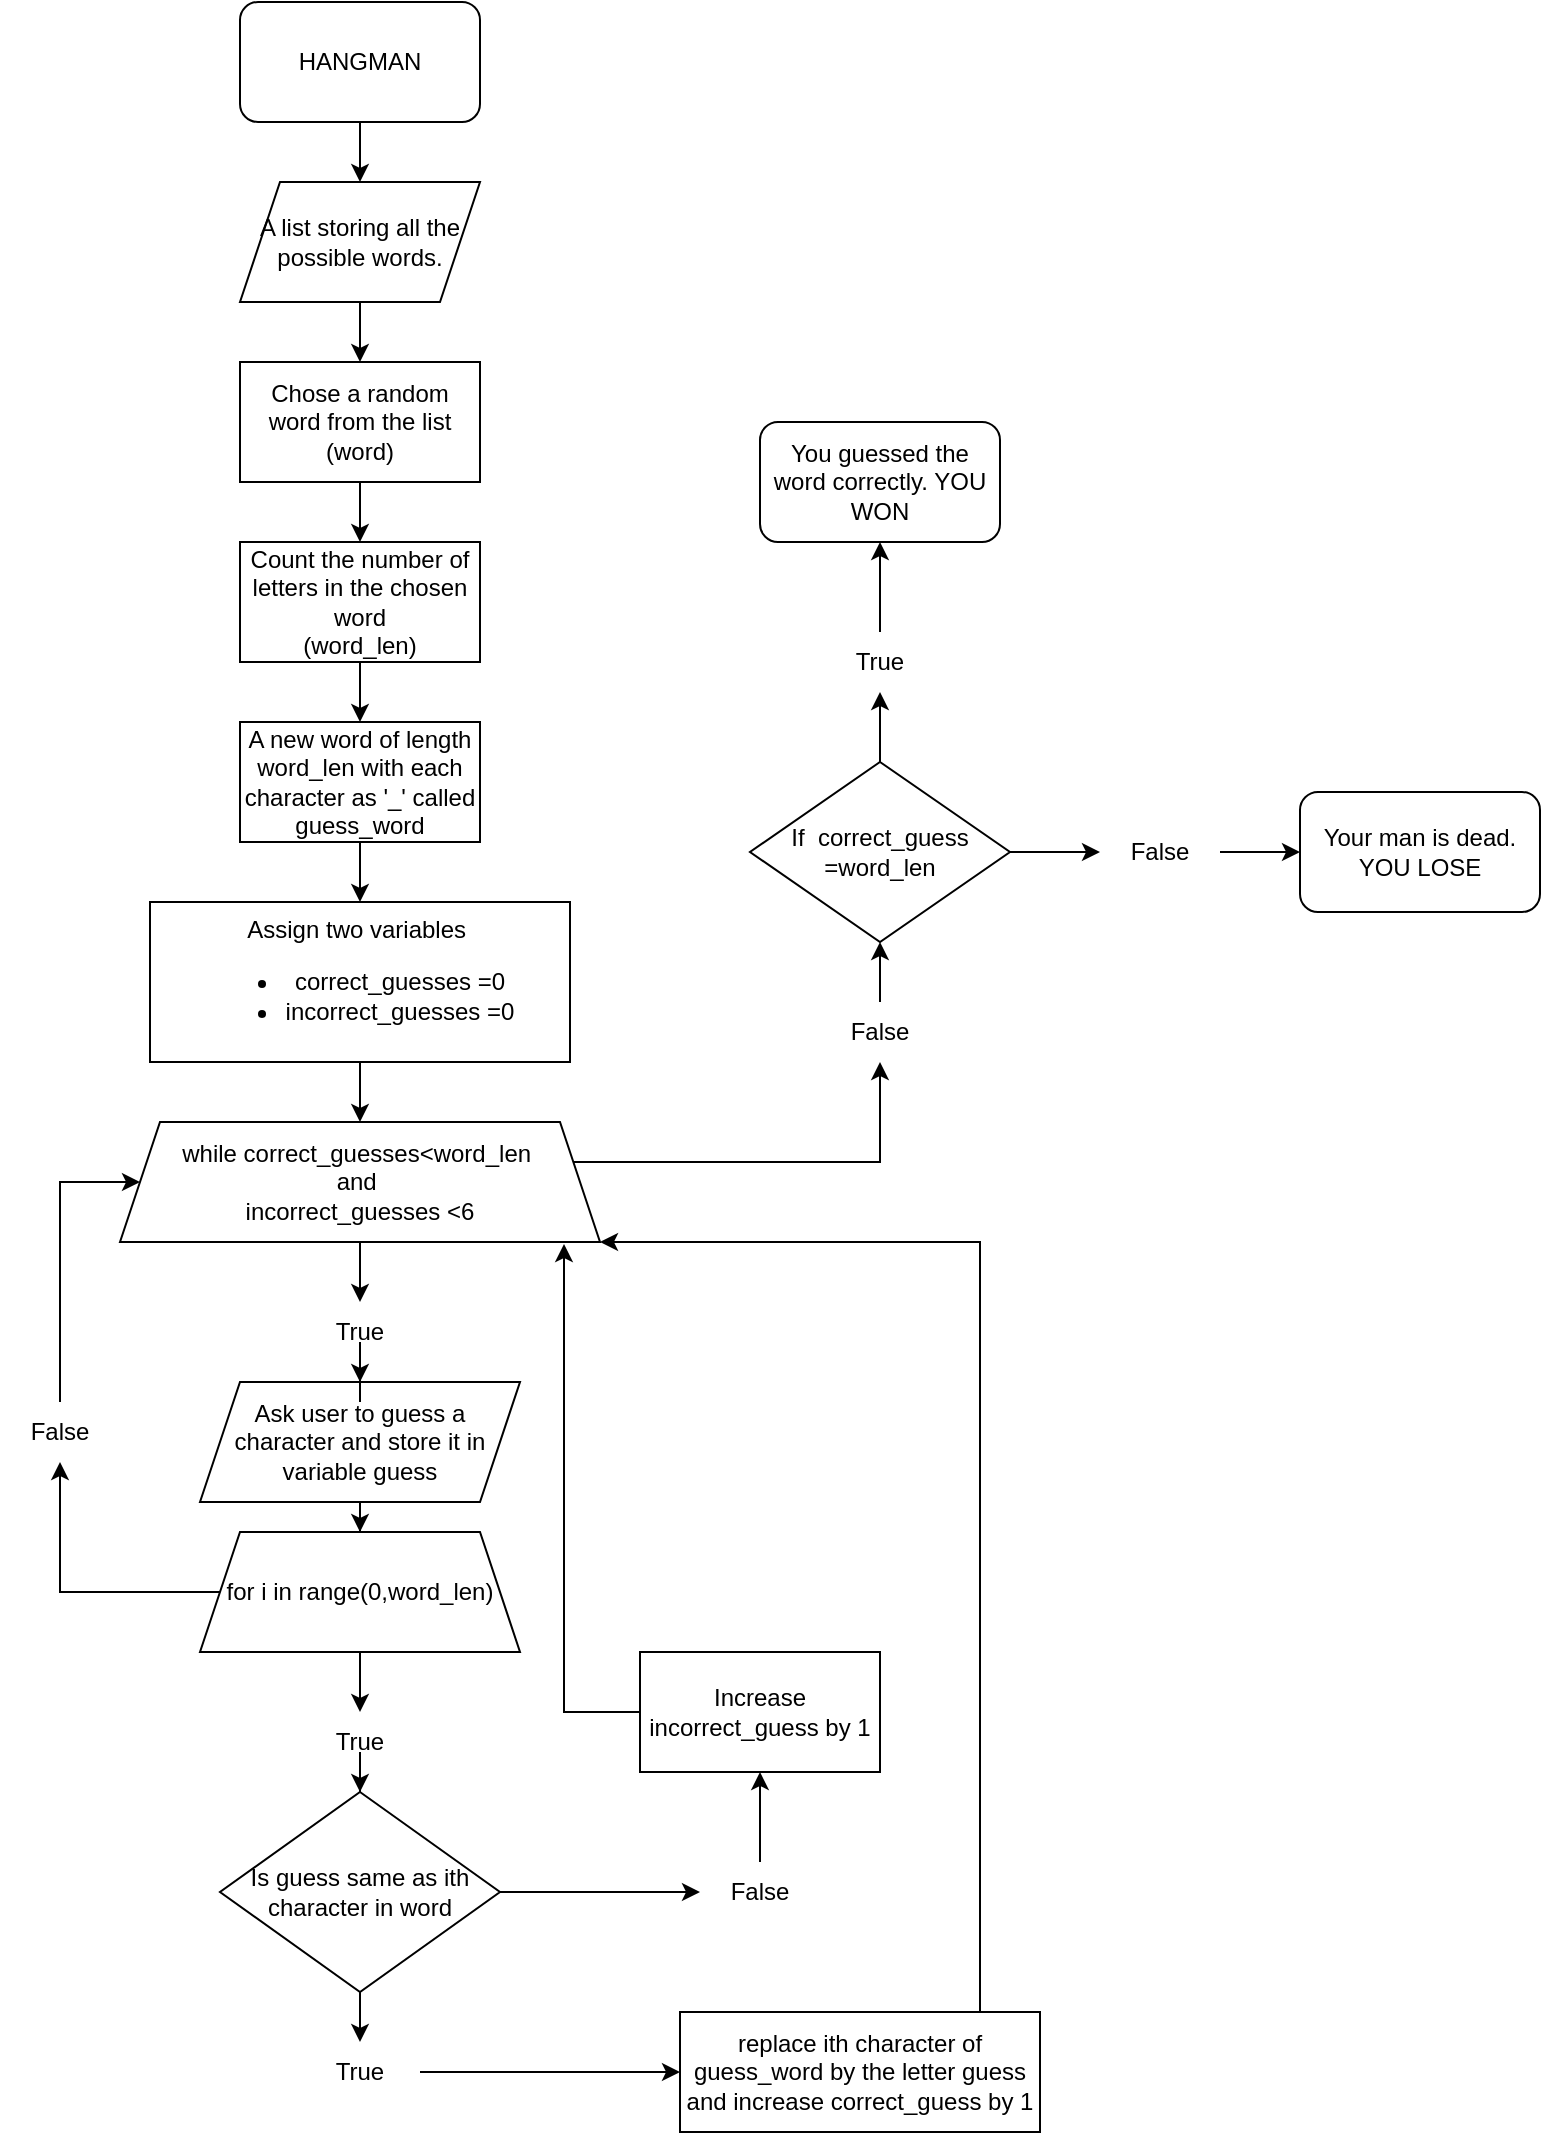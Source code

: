 <mxfile version="21.5.0" type="github">
  <diagram name="Page-1" id="Jx2odN2UkfCDQaL7GSCj">
    <mxGraphModel dx="910" dy="-616" grid="1" gridSize="10" guides="1" tooltips="1" connect="1" arrows="1" fold="1" page="1" pageScale="1" pageWidth="850" pageHeight="1100" math="0" shadow="0">
      <root>
        <mxCell id="0" />
        <mxCell id="1" parent="0" />
        <mxCell id="49EBJ3sMtInon-qzi84H-6" value="" style="edgeStyle=orthogonalEdgeStyle;rounded=0;orthogonalLoop=1;jettySize=auto;html=1;" edge="1" parent="1" source="49EBJ3sMtInon-qzi84H-1" target="49EBJ3sMtInon-qzi84H-8">
          <mxGeometry relative="1" as="geometry">
            <mxPoint x="240" y="1210" as="targetPoint" />
          </mxGeometry>
        </mxCell>
        <mxCell id="49EBJ3sMtInon-qzi84H-1" value="HANGMAN" style="rounded=1;whiteSpace=wrap;html=1;" vertex="1" parent="1">
          <mxGeometry x="180" y="1120" width="120" height="60" as="geometry" />
        </mxCell>
        <mxCell id="49EBJ3sMtInon-qzi84H-10" value="" style="edgeStyle=orthogonalEdgeStyle;rounded=0;orthogonalLoop=1;jettySize=auto;html=1;" edge="1" parent="1" source="49EBJ3sMtInon-qzi84H-8" target="49EBJ3sMtInon-qzi84H-9">
          <mxGeometry relative="1" as="geometry" />
        </mxCell>
        <mxCell id="49EBJ3sMtInon-qzi84H-8" value="A list storing all the possible words." style="shape=parallelogram;perimeter=parallelogramPerimeter;whiteSpace=wrap;html=1;fixedSize=1;" vertex="1" parent="1">
          <mxGeometry x="180" y="1210" width="120" height="60" as="geometry" />
        </mxCell>
        <mxCell id="49EBJ3sMtInon-qzi84H-12" value="" style="edgeStyle=orthogonalEdgeStyle;rounded=0;orthogonalLoop=1;jettySize=auto;html=1;" edge="1" parent="1" source="49EBJ3sMtInon-qzi84H-9" target="49EBJ3sMtInon-qzi84H-11">
          <mxGeometry relative="1" as="geometry" />
        </mxCell>
        <mxCell id="49EBJ3sMtInon-qzi84H-9" value="Chose a random word from the list&lt;br&gt;(word)" style="whiteSpace=wrap;html=1;" vertex="1" parent="1">
          <mxGeometry x="180" y="1300" width="120" height="60" as="geometry" />
        </mxCell>
        <mxCell id="49EBJ3sMtInon-qzi84H-14" value="" style="edgeStyle=orthogonalEdgeStyle;rounded=0;orthogonalLoop=1;jettySize=auto;html=1;" edge="1" parent="1" source="49EBJ3sMtInon-qzi84H-11" target="49EBJ3sMtInon-qzi84H-13">
          <mxGeometry relative="1" as="geometry" />
        </mxCell>
        <mxCell id="49EBJ3sMtInon-qzi84H-11" value="Count the number of letters in the chosen word&lt;br&gt;(word_len)" style="whiteSpace=wrap;html=1;" vertex="1" parent="1">
          <mxGeometry x="180" y="1390" width="120" height="60" as="geometry" />
        </mxCell>
        <mxCell id="49EBJ3sMtInon-qzi84H-16" value="" style="edgeStyle=orthogonalEdgeStyle;rounded=0;orthogonalLoop=1;jettySize=auto;html=1;" edge="1" parent="1" source="49EBJ3sMtInon-qzi84H-13" target="49EBJ3sMtInon-qzi84H-15">
          <mxGeometry relative="1" as="geometry" />
        </mxCell>
        <mxCell id="49EBJ3sMtInon-qzi84H-13" value="A new word of length word_len with each character as &#39;_&#39; called guess_word" style="whiteSpace=wrap;html=1;" vertex="1" parent="1">
          <mxGeometry x="180" y="1480" width="120" height="60" as="geometry" />
        </mxCell>
        <mxCell id="49EBJ3sMtInon-qzi84H-18" value="" style="edgeStyle=orthogonalEdgeStyle;rounded=0;orthogonalLoop=1;jettySize=auto;html=1;" edge="1" parent="1" source="49EBJ3sMtInon-qzi84H-15" target="49EBJ3sMtInon-qzi84H-17">
          <mxGeometry relative="1" as="geometry" />
        </mxCell>
        <mxCell id="49EBJ3sMtInon-qzi84H-15" value="Assign two variables&amp;nbsp;&lt;br&gt;&lt;ul&gt;&lt;li&gt;correct_guesses =0&lt;/li&gt;&lt;li&gt;incorrect_guesses =0&lt;/li&gt;&lt;/ul&gt;" style="whiteSpace=wrap;html=1;" vertex="1" parent="1">
          <mxGeometry x="135" y="1570" width="210" height="80" as="geometry" />
        </mxCell>
        <mxCell id="49EBJ3sMtInon-qzi84H-43" style="edgeStyle=orthogonalEdgeStyle;rounded=0;orthogonalLoop=1;jettySize=auto;html=1;" edge="1" parent="1" source="49EBJ3sMtInon-qzi84H-17" target="49EBJ3sMtInon-qzi84H-44">
          <mxGeometry relative="1" as="geometry">
            <mxPoint x="570" y="1700" as="targetPoint" />
            <Array as="points">
              <mxPoint x="500" y="1700" />
            </Array>
          </mxGeometry>
        </mxCell>
        <mxCell id="49EBJ3sMtInon-qzi84H-17" value="while correct_guesses&amp;lt;word_len&amp;nbsp;&lt;br&gt;and&amp;nbsp;&lt;br&gt;incorrect_guesses &amp;lt;6" style="shape=trapezoid;perimeter=trapezoidPerimeter;whiteSpace=wrap;html=1;fixedSize=1;" vertex="1" parent="1">
          <mxGeometry x="120" y="1680" width="240" height="60" as="geometry" />
        </mxCell>
        <mxCell id="49EBJ3sMtInon-qzi84H-22" value="" style="edgeStyle=orthogonalEdgeStyle;rounded=0;orthogonalLoop=1;jettySize=auto;html=1;" edge="1" parent="1" source="49EBJ3sMtInon-qzi84H-19" target="49EBJ3sMtInon-qzi84H-23">
          <mxGeometry relative="1" as="geometry">
            <mxPoint x="240" y="1870" as="targetPoint" />
          </mxGeometry>
        </mxCell>
        <mxCell id="49EBJ3sMtInon-qzi84H-19" value="Ask user to guess a character and store it in variable guess" style="shape=parallelogram;perimeter=parallelogramPerimeter;whiteSpace=wrap;html=1;fixedSize=1;" vertex="1" parent="1">
          <mxGeometry x="160" y="1810" width="160" height="60" as="geometry" />
        </mxCell>
        <mxCell id="49EBJ3sMtInon-qzi84H-25" value="" style="edgeStyle=orthogonalEdgeStyle;rounded=0;orthogonalLoop=1;jettySize=auto;html=1;" edge="1" parent="1" source="49EBJ3sMtInon-qzi84H-29" target="49EBJ3sMtInon-qzi84H-24">
          <mxGeometry relative="1" as="geometry" />
        </mxCell>
        <mxCell id="49EBJ3sMtInon-qzi84H-33" style="edgeStyle=orthogonalEdgeStyle;rounded=0;orthogonalLoop=1;jettySize=auto;html=1;" edge="1" parent="1" source="49EBJ3sMtInon-qzi84H-23" target="49EBJ3sMtInon-qzi84H-34">
          <mxGeometry relative="1" as="geometry">
            <mxPoint x="360" y="1900" as="targetPoint" />
          </mxGeometry>
        </mxCell>
        <mxCell id="49EBJ3sMtInon-qzi84H-23" value="for i in range(0,word_len)" style="shape=trapezoid;perimeter=trapezoidPerimeter;whiteSpace=wrap;html=1;fixedSize=1;" vertex="1" parent="1">
          <mxGeometry x="160" y="1885" width="160" height="60" as="geometry" />
        </mxCell>
        <mxCell id="49EBJ3sMtInon-qzi84H-27" style="edgeStyle=orthogonalEdgeStyle;rounded=0;orthogonalLoop=1;jettySize=auto;html=1;" edge="1" parent="1" source="49EBJ3sMtInon-qzi84H-24" target="49EBJ3sMtInon-qzi84H-28">
          <mxGeometry relative="1" as="geometry">
            <mxPoint x="240" y="2100" as="targetPoint" />
          </mxGeometry>
        </mxCell>
        <mxCell id="49EBJ3sMtInon-qzi84H-36" style="edgeStyle=orthogonalEdgeStyle;rounded=0;orthogonalLoop=1;jettySize=auto;html=1;" edge="1" parent="1" source="49EBJ3sMtInon-qzi84H-24" target="49EBJ3sMtInon-qzi84H-37">
          <mxGeometry relative="1" as="geometry">
            <mxPoint x="370" y="2065" as="targetPoint" />
          </mxGeometry>
        </mxCell>
        <mxCell id="49EBJ3sMtInon-qzi84H-24" value="Is guess same as ith character in word" style="rhombus;whiteSpace=wrap;html=1;" vertex="1" parent="1">
          <mxGeometry x="170" y="2015" width="140" height="100" as="geometry" />
        </mxCell>
        <mxCell id="49EBJ3sMtInon-qzi84H-32" value="" style="edgeStyle=orthogonalEdgeStyle;rounded=0;orthogonalLoop=1;jettySize=auto;html=1;" edge="1" parent="1" source="49EBJ3sMtInon-qzi84H-28" target="49EBJ3sMtInon-qzi84H-31">
          <mxGeometry relative="1" as="geometry" />
        </mxCell>
        <mxCell id="49EBJ3sMtInon-qzi84H-28" value="True" style="text;html=1;strokeColor=none;fillColor=none;align=center;verticalAlign=middle;whiteSpace=wrap;rounded=0;" vertex="1" parent="1">
          <mxGeometry x="210" y="2140" width="60" height="30" as="geometry" />
        </mxCell>
        <mxCell id="49EBJ3sMtInon-qzi84H-30" value="" style="edgeStyle=orthogonalEdgeStyle;rounded=0;orthogonalLoop=1;jettySize=auto;html=1;" edge="1" parent="1" source="49EBJ3sMtInon-qzi84H-23" target="49EBJ3sMtInon-qzi84H-29">
          <mxGeometry relative="1" as="geometry">
            <mxPoint x="240" y="1930" as="sourcePoint" />
            <mxPoint x="240" y="1960" as="targetPoint" />
          </mxGeometry>
        </mxCell>
        <mxCell id="49EBJ3sMtInon-qzi84H-29" value="True" style="text;html=1;strokeColor=none;fillColor=none;align=center;verticalAlign=middle;whiteSpace=wrap;rounded=0;" vertex="1" parent="1">
          <mxGeometry x="210" y="1975" width="60" height="30" as="geometry" />
        </mxCell>
        <mxCell id="49EBJ3sMtInon-qzi84H-42" style="edgeStyle=orthogonalEdgeStyle;rounded=0;orthogonalLoop=1;jettySize=auto;html=1;entryX=1;entryY=1;entryDx=0;entryDy=0;" edge="1" parent="1" source="49EBJ3sMtInon-qzi84H-31" target="49EBJ3sMtInon-qzi84H-17">
          <mxGeometry relative="1" as="geometry">
            <mxPoint x="590" y="1840" as="targetPoint" />
            <Array as="points">
              <mxPoint x="550" y="1740" />
            </Array>
          </mxGeometry>
        </mxCell>
        <mxCell id="49EBJ3sMtInon-qzi84H-31" value="replace ith character of guess_word by the letter guess and increase correct_guess by 1" style="whiteSpace=wrap;html=1;" vertex="1" parent="1">
          <mxGeometry x="400" y="2125" width="180" height="60" as="geometry" />
        </mxCell>
        <mxCell id="49EBJ3sMtInon-qzi84H-35" value="" style="edgeStyle=orthogonalEdgeStyle;rounded=0;orthogonalLoop=1;jettySize=auto;html=1;" edge="1" parent="1" source="49EBJ3sMtInon-qzi84H-34" target="49EBJ3sMtInon-qzi84H-17">
          <mxGeometry relative="1" as="geometry">
            <Array as="points">
              <mxPoint x="90" y="1710" />
            </Array>
          </mxGeometry>
        </mxCell>
        <mxCell id="49EBJ3sMtInon-qzi84H-34" value="False" style="text;html=1;strokeColor=none;fillColor=none;align=center;verticalAlign=middle;whiteSpace=wrap;rounded=0;" vertex="1" parent="1">
          <mxGeometry x="60" y="1820" width="60" height="30" as="geometry" />
        </mxCell>
        <mxCell id="49EBJ3sMtInon-qzi84H-38" style="edgeStyle=orthogonalEdgeStyle;rounded=0;orthogonalLoop=1;jettySize=auto;html=1;" edge="1" parent="1" source="49EBJ3sMtInon-qzi84H-37" target="49EBJ3sMtInon-qzi84H-39">
          <mxGeometry relative="1" as="geometry">
            <mxPoint x="370" y="1980" as="targetPoint" />
          </mxGeometry>
        </mxCell>
        <mxCell id="49EBJ3sMtInon-qzi84H-37" value="False" style="text;html=1;strokeColor=none;fillColor=none;align=center;verticalAlign=middle;whiteSpace=wrap;rounded=0;" vertex="1" parent="1">
          <mxGeometry x="410" y="2050" width="60" height="30" as="geometry" />
        </mxCell>
        <mxCell id="49EBJ3sMtInon-qzi84H-41" style="edgeStyle=orthogonalEdgeStyle;rounded=0;orthogonalLoop=1;jettySize=auto;html=1;entryX=0.925;entryY=1.017;entryDx=0;entryDy=0;entryPerimeter=0;" edge="1" parent="1" source="49EBJ3sMtInon-qzi84H-39" target="49EBJ3sMtInon-qzi84H-17">
          <mxGeometry relative="1" as="geometry" />
        </mxCell>
        <mxCell id="49EBJ3sMtInon-qzi84H-39" value="Increase incorrect_guess by 1" style="rounded=0;whiteSpace=wrap;html=1;" vertex="1" parent="1">
          <mxGeometry x="380" y="1945" width="120" height="60" as="geometry" />
        </mxCell>
        <mxCell id="49EBJ3sMtInon-qzi84H-50" value="" style="edgeStyle=orthogonalEdgeStyle;rounded=0;orthogonalLoop=1;jettySize=auto;html=1;" edge="1" parent="1" source="49EBJ3sMtInon-qzi84H-44" target="49EBJ3sMtInon-qzi84H-49">
          <mxGeometry relative="1" as="geometry" />
        </mxCell>
        <mxCell id="49EBJ3sMtInon-qzi84H-44" value="False" style="text;html=1;strokeColor=none;fillColor=none;align=center;verticalAlign=middle;whiteSpace=wrap;rounded=0;" vertex="1" parent="1">
          <mxGeometry x="470" y="1620" width="60" height="30" as="geometry" />
        </mxCell>
        <mxCell id="49EBJ3sMtInon-qzi84H-45" value="" style="edgeStyle=orthogonalEdgeStyle;rounded=0;orthogonalLoop=1;jettySize=auto;html=1;entryX=0.5;entryY=0;entryDx=0;entryDy=0;" edge="1" parent="1" source="49EBJ3sMtInon-qzi84H-48" target="49EBJ3sMtInon-qzi84H-19">
          <mxGeometry relative="1" as="geometry">
            <mxPoint x="240" y="1750" as="sourcePoint" />
            <mxPoint x="230" y="1775" as="targetPoint" />
          </mxGeometry>
        </mxCell>
        <mxCell id="49EBJ3sMtInon-qzi84H-47" value="" style="edgeStyle=orthogonalEdgeStyle;rounded=0;orthogonalLoop=1;jettySize=auto;html=1;entryX=0.5;entryY=0;entryDx=0;entryDy=0;" edge="1" parent="1" source="49EBJ3sMtInon-qzi84H-17" target="49EBJ3sMtInon-qzi84H-48">
          <mxGeometry relative="1" as="geometry">
            <mxPoint x="240" y="1750" as="sourcePoint" />
            <mxPoint x="240" y="1810" as="targetPoint" />
          </mxGeometry>
        </mxCell>
        <mxCell id="49EBJ3sMtInon-qzi84H-48" value="True&lt;br&gt;" style="text;html=1;strokeColor=none;fillColor=none;align=center;verticalAlign=middle;whiteSpace=wrap;rounded=0;" vertex="1" parent="1">
          <mxGeometry x="210" y="1770" width="60" height="30" as="geometry" />
        </mxCell>
        <mxCell id="49EBJ3sMtInon-qzi84H-52" value="" style="edgeStyle=orthogonalEdgeStyle;rounded=0;orthogonalLoop=1;jettySize=auto;html=1;" edge="1" parent="1" source="49EBJ3sMtInon-qzi84H-49" target="49EBJ3sMtInon-qzi84H-53">
          <mxGeometry relative="1" as="geometry">
            <mxPoint x="650" y="1545" as="targetPoint" />
          </mxGeometry>
        </mxCell>
        <mxCell id="49EBJ3sMtInon-qzi84H-56" style="edgeStyle=orthogonalEdgeStyle;rounded=0;orthogonalLoop=1;jettySize=auto;html=1;" edge="1" parent="1" source="49EBJ3sMtInon-qzi84H-49" target="49EBJ3sMtInon-qzi84H-57">
          <mxGeometry relative="1" as="geometry">
            <mxPoint x="500" y="1450" as="targetPoint" />
          </mxGeometry>
        </mxCell>
        <mxCell id="49EBJ3sMtInon-qzi84H-49" value="If&amp;nbsp; correct_guess =word_len" style="rhombus;whiteSpace=wrap;html=1;" vertex="1" parent="1">
          <mxGeometry x="435" y="1500" width="130" height="90" as="geometry" />
        </mxCell>
        <mxCell id="49EBJ3sMtInon-qzi84H-55" value="" style="edgeStyle=orthogonalEdgeStyle;rounded=0;orthogonalLoop=1;jettySize=auto;html=1;" edge="1" parent="1" source="49EBJ3sMtInon-qzi84H-53" target="49EBJ3sMtInon-qzi84H-54">
          <mxGeometry relative="1" as="geometry" />
        </mxCell>
        <mxCell id="49EBJ3sMtInon-qzi84H-53" value="False" style="text;html=1;strokeColor=none;fillColor=none;align=center;verticalAlign=middle;whiteSpace=wrap;rounded=0;" vertex="1" parent="1">
          <mxGeometry x="610" y="1530" width="60" height="30" as="geometry" />
        </mxCell>
        <mxCell id="49EBJ3sMtInon-qzi84H-54" value="Your man is dead. YOU LOSE" style="rounded=1;whiteSpace=wrap;html=1;" vertex="1" parent="1">
          <mxGeometry x="710" y="1515" width="120" height="60" as="geometry" />
        </mxCell>
        <mxCell id="49EBJ3sMtInon-qzi84H-59" style="edgeStyle=orthogonalEdgeStyle;rounded=0;orthogonalLoop=1;jettySize=auto;html=1;entryX=0.5;entryY=1;entryDx=0;entryDy=0;" edge="1" parent="1" source="49EBJ3sMtInon-qzi84H-57" target="49EBJ3sMtInon-qzi84H-58">
          <mxGeometry relative="1" as="geometry" />
        </mxCell>
        <mxCell id="49EBJ3sMtInon-qzi84H-57" value="True" style="text;html=1;strokeColor=none;fillColor=none;align=center;verticalAlign=middle;whiteSpace=wrap;rounded=0;" vertex="1" parent="1">
          <mxGeometry x="470" y="1435" width="60" height="30" as="geometry" />
        </mxCell>
        <mxCell id="49EBJ3sMtInon-qzi84H-58" value="You guessed the word correctly. YOU WON" style="rounded=1;whiteSpace=wrap;html=1;" vertex="1" parent="1">
          <mxGeometry x="440" y="1330" width="120" height="60" as="geometry" />
        </mxCell>
      </root>
    </mxGraphModel>
  </diagram>
</mxfile>
